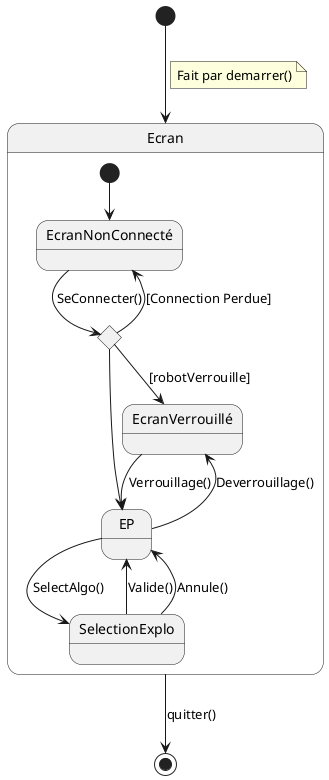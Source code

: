 @startuml

[*] --> Ecran
note on link
    Fait par demarrer()
end note
state Ecran {
    state "EcranNonConnecté" as EcranNonConnecté
    state "EP" as EP
    state "EcranVerrouillé" as EcranVerrouillé
    state "SelectionExplo" as SelectionExplo

    state c <<choice>>

    [*] --> EcranNonConnecté
    EcranNonConnecté --> c : SeConnecter()

    c --> EcranNonConnecté : [Connection Perdue]
    c --> EP
    c --> EcranVerrouillé : [robotVerrouille]
    EcranVerrouillé --> EP: Verrouillage()
    EP --> EcranVerrouillé :Deverrouillage()
    EP --> SelectionExplo : SelectAlgo()
    SelectionExplo --> EP : Valide()
    SelectionExplo --> EP : Annule()
}

Ecran --> [*] : quitter()

@enduml